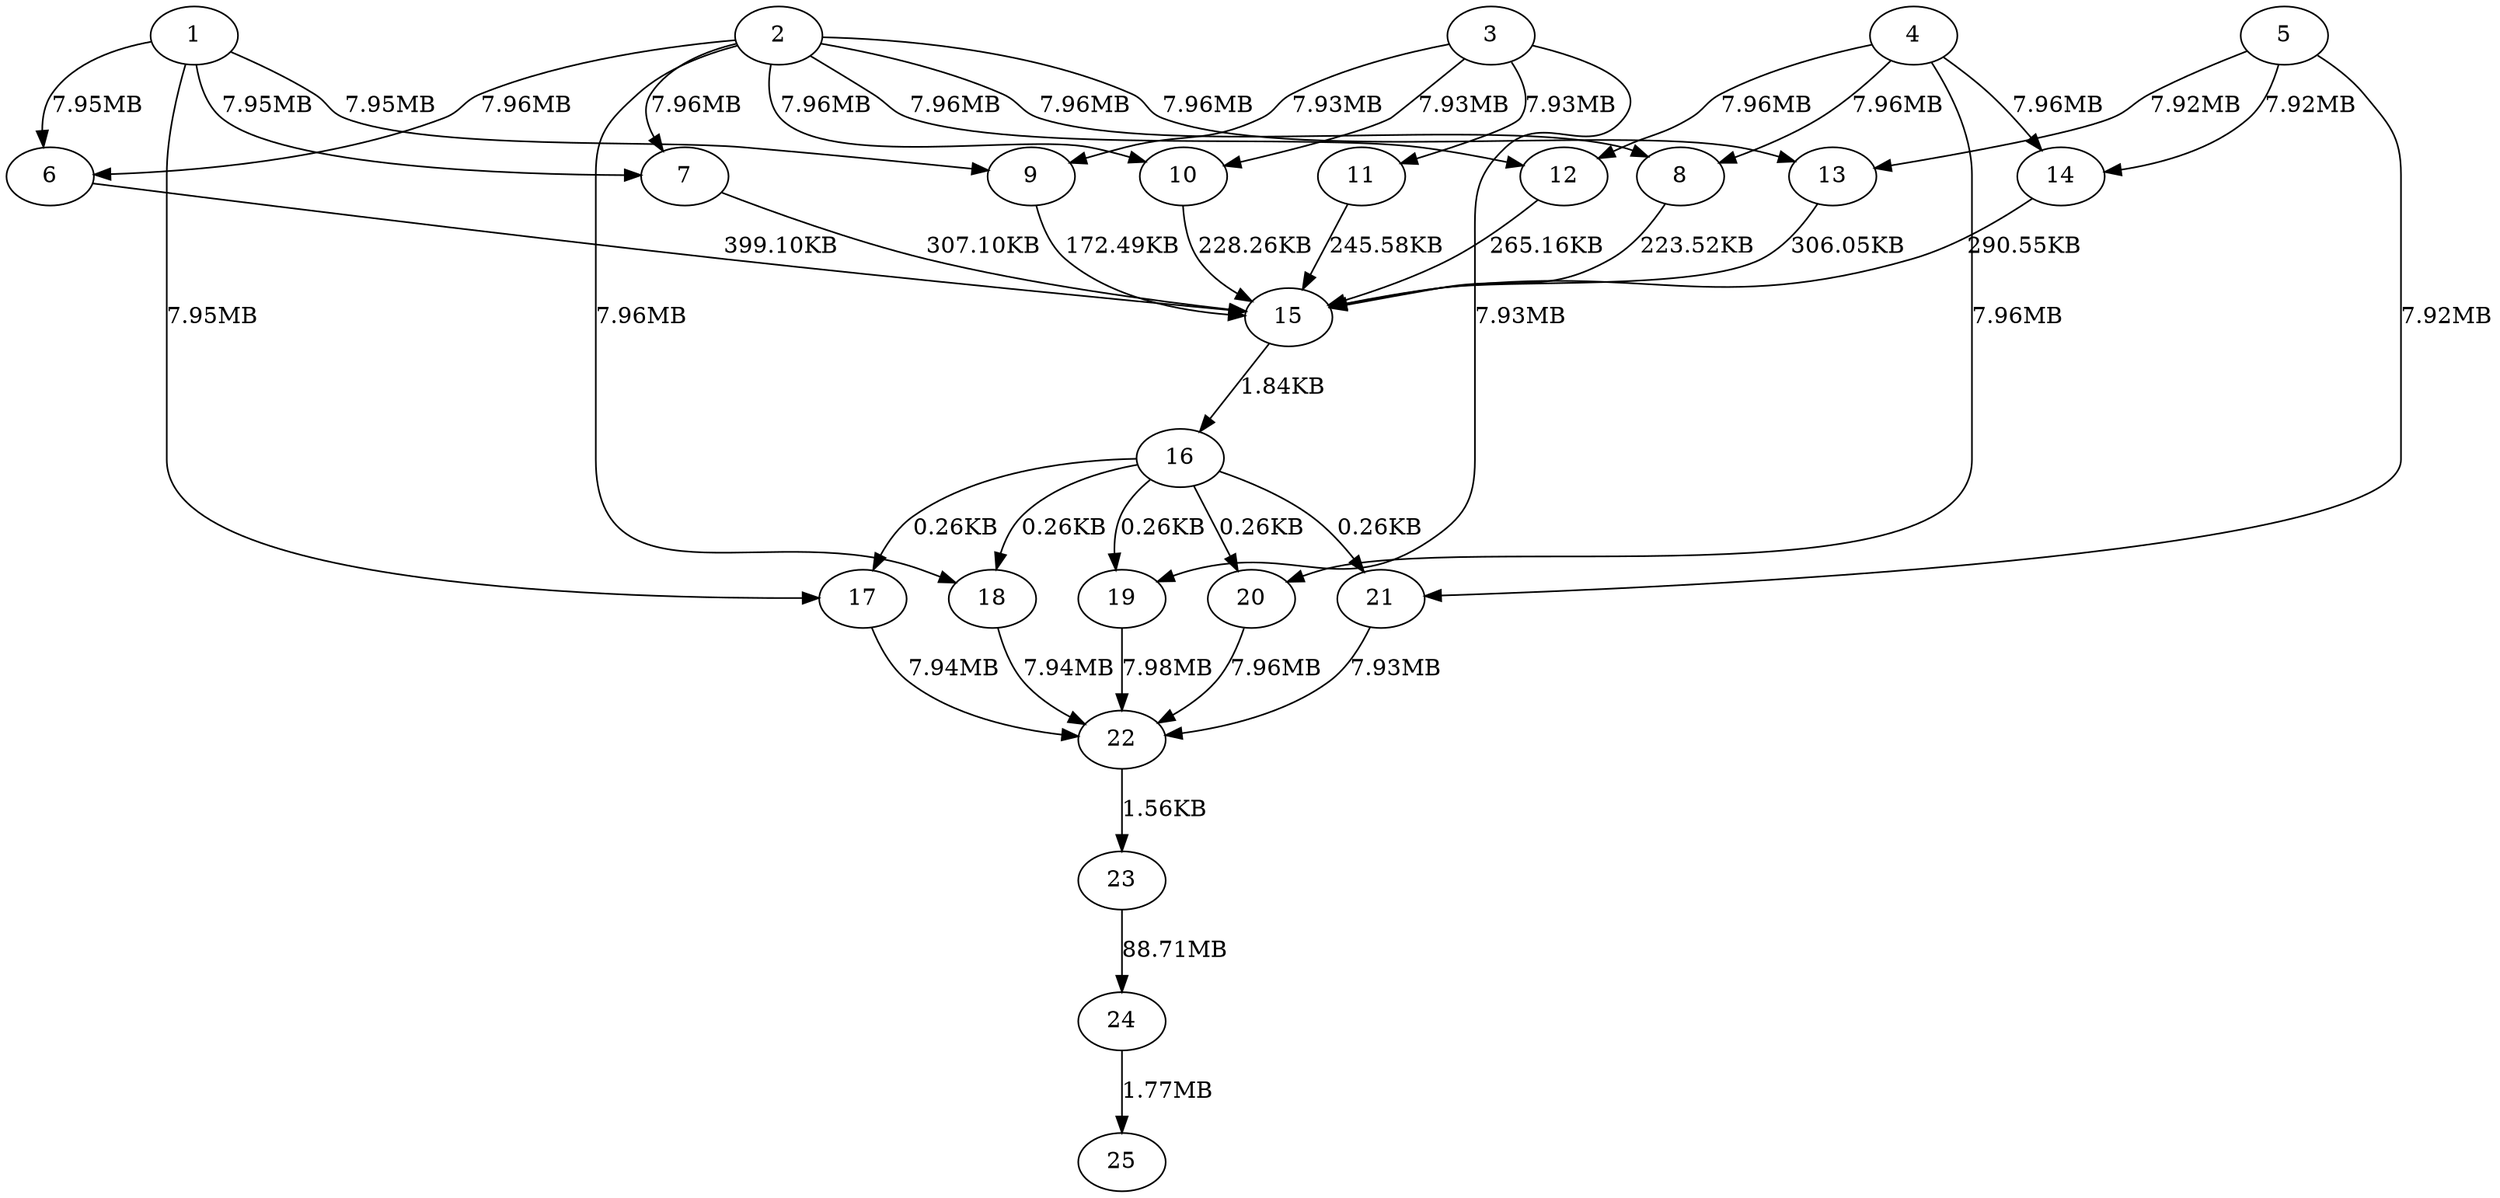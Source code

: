 digraph G {
  1 [ label="1" ];
  2 [ label="2" ];
  3 [ label="3" ];
  4 [ label="4" ];
  5 [ label="5" ];
  6 [ label="6" ];
  7 [ label="7" ];
  8 [ label="8" ];
  9 [ label="9" ];
  10 [ label="10" ];
  11 [ label="11" ];
  12 [ label="12" ];
  13 [ label="13" ];
  14 [ label="14" ];
  15 [ label="15" ];
  16 [ label="16" ];
  17 [ label="17" ];
  18 [ label="18" ];
  19 [ label="19" ];
  20 [ label="20" ];
  21 [ label="21" ];
  22 [ label="22" ];
  23 [ label="23" ];
  24 [ label="24" ];
  25 [ label="25" ];
  1 -> 6 [ label="7.95MB" ];
  1 -> 7 [ label="7.95MB" ];
  1 -> 9 [ label="7.95MB" ];
  1 -> 17 [ label="7.95MB" ];
  2 -> 6 [ label="7.96MB" ];
  2 -> 7 [ label="7.96MB" ];
  2 -> 8 [ label="7.96MB" ];
  2 -> 10 [ label="7.96MB" ];
  2 -> 12 [ label="7.96MB" ];
  2 -> 13 [ label="7.96MB" ];
  2 -> 18 [ label="7.96MB" ];
  3 -> 9 [ label="7.93MB" ];
  3 -> 10 [ label="7.93MB" ];
  3 -> 11 [ label="7.93MB" ];
  3 -> 19 [ label="7.93MB" ];
  4 -> 8 [ label="7.96MB" ];
  4 -> 12 [ label="7.96MB" ];
  4 -> 14 [ label="7.96MB" ];
  4 -> 20 [ label="7.96MB" ];
  5 -> 13 [ label="7.92MB" ];
  5 -> 14 [ label="7.92MB" ];
  5 -> 21 [ label="7.92MB" ];
  6 -> 15 [ label="399.10KB" ];
  7 -> 15 [ label="307.10KB" ];
  8 -> 15 [ label="223.52KB" ];
  9 -> 15 [ label="172.49KB" ];
  10 -> 15 [ label="228.26KB" ];
  11 -> 15 [ label="245.58KB" ];
  12 -> 15 [ label="265.16KB" ];
  13 -> 15 [ label="306.05KB" ];
  14 -> 15 [ label="290.55KB" ];
  15 -> 16 [ label="1.84KB" ];
  16 -> 17 [ label="0.26KB" ];
  16 -> 18 [ label="0.26KB" ];
  16 -> 19 [ label="0.26KB" ];
  16 -> 20 [ label="0.26KB" ];
  16 -> 21 [ label="0.26KB" ];
  17 -> 22 [ label="7.94MB" ];
  18 -> 22 [ label="7.94MB" ];
  19 -> 22 [ label="7.98MB" ];
  20 -> 22 [ label="7.96MB" ];
  21 -> 22 [ label="7.93MB" ];
  22 -> 23 [ label="1.56KB" ];
  23 -> 24 [ label="88.71MB" ];
  24 -> 25 [ label="1.77MB" ];
}
